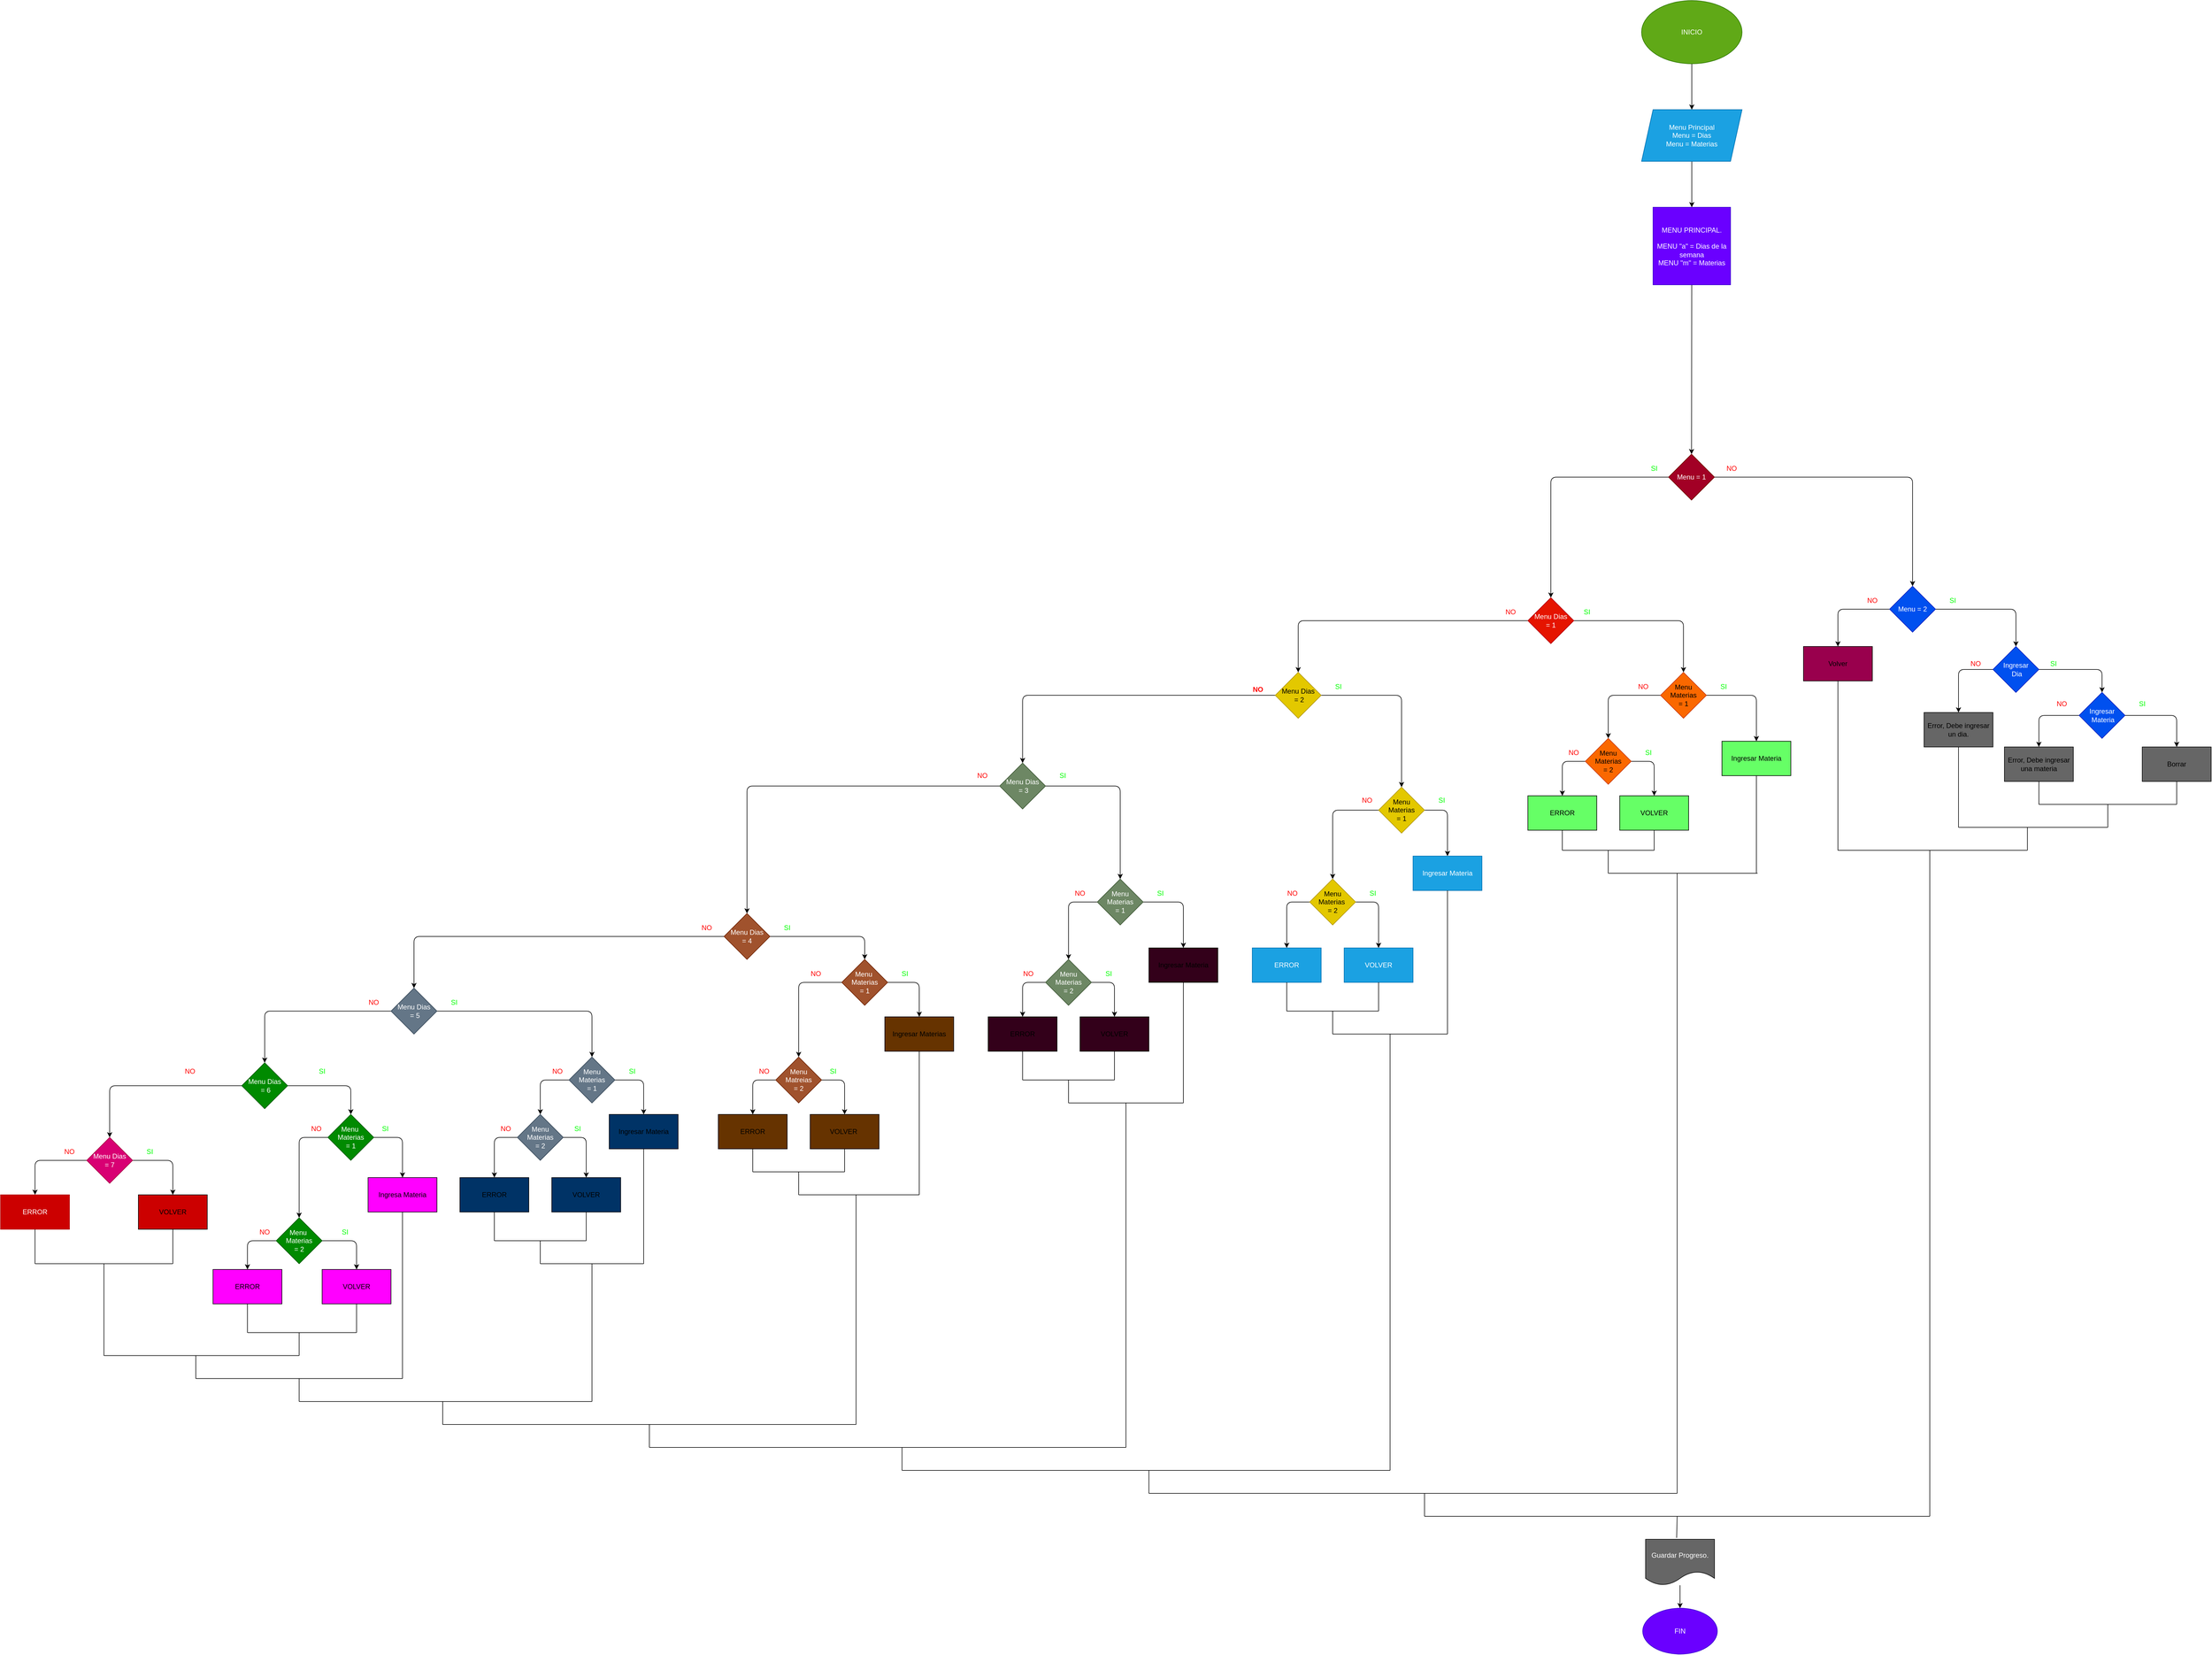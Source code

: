 <mxfile>
    <diagram id="FON95eWTpFxyY4DjwPbL" name="Page-1">
        <mxGraphModel dx="3533" dy="1789" grid="1" gridSize="10" guides="1" tooltips="1" connect="1" arrows="1" fold="1" page="1" pageScale="1" pageWidth="850" pageHeight="1100" math="0" shadow="0">
            <root>
                <mxCell id="0"/>
                <mxCell id="1" parent="0"/>
                <mxCell id="4" value="" style="edgeStyle=none;html=1;" parent="1" source="2" target="3" edge="1">
                    <mxGeometry relative="1" as="geometry"/>
                </mxCell>
                <mxCell id="2" value="INICIO" style="ellipse;whiteSpace=wrap;html=1;fillColor=#60a917;fontColor=#ffffff;strokeColor=#2D7600;" parent="1" vertex="1">
                    <mxGeometry x="338" y="-720" width="175" height="110" as="geometry"/>
                </mxCell>
                <mxCell id="7" style="edgeStyle=none;html=1;entryX=0.5;entryY=0;entryDx=0;entryDy=0;" parent="1" source="3" target="5" edge="1">
                    <mxGeometry relative="1" as="geometry"/>
                </mxCell>
                <mxCell id="3" value="Menu Principal&lt;br&gt;Menu = Dias&lt;br&gt;Menu = Materias" style="shape=parallelogram;perimeter=parallelogramPerimeter;whiteSpace=wrap;html=1;fixedSize=1;fillColor=#1ba1e2;fontColor=#ffffff;strokeColor=#006EAF;" parent="1" vertex="1">
                    <mxGeometry x="338" y="-530" width="175" height="90" as="geometry"/>
                </mxCell>
                <mxCell id="9" value="" style="edgeStyle=none;html=1;" parent="1" source="5" target="8" edge="1">
                    <mxGeometry relative="1" as="geometry">
                        <Array as="points"/>
                    </mxGeometry>
                </mxCell>
                <mxCell id="5" value="MENU PRINCIPAL.&lt;br&gt;&lt;br&gt;MENU &quot;a&quot; = Dias de la semana&lt;br&gt;MENU &quot;m&quot; = Materias" style="whiteSpace=wrap;html=1;aspect=fixed;fillColor=#6a00ff;fontColor=#ffffff;strokeColor=#3700CC;" parent="1" vertex="1">
                    <mxGeometry x="358" y="-360" width="135" height="135" as="geometry"/>
                </mxCell>
                <mxCell id="11" value="" style="edgeStyle=none;html=1;" parent="1" source="8" target="10" edge="1">
                    <mxGeometry relative="1" as="geometry">
                        <Array as="points">
                            <mxPoint x="810" y="110"/>
                        </Array>
                    </mxGeometry>
                </mxCell>
                <mxCell id="47" value="" style="edgeStyle=none;html=1;" parent="1" source="8" target="46" edge="1">
                    <mxGeometry relative="1" as="geometry">
                        <Array as="points">
                            <mxPoint x="180" y="110"/>
                        </Array>
                    </mxGeometry>
                </mxCell>
                <mxCell id="8" value="Menu = 1" style="rhombus;whiteSpace=wrap;html=1;fillColor=#a20025;fontColor=#ffffff;strokeColor=#6F0000;" parent="1" vertex="1">
                    <mxGeometry x="385" y="70" width="80" height="80" as="geometry"/>
                </mxCell>
                <mxCell id="15" value="" style="edgeStyle=none;html=1;" parent="1" source="10" target="DzszXnj8bHG3KmyDY9c7-188" edge="1">
                    <mxGeometry relative="1" as="geometry">
                        <Array as="points">
                            <mxPoint x="990" y="340"/>
                        </Array>
                        <mxPoint x="990" y="430" as="targetPoint"/>
                    </mxGeometry>
                </mxCell>
                <mxCell id="DzszXnj8bHG3KmyDY9c7-204" value="" style="edgeStyle=none;html=1;" edge="1" parent="1" source="10" target="DzszXnj8bHG3KmyDY9c7-203">
                    <mxGeometry relative="1" as="geometry">
                        <Array as="points">
                            <mxPoint x="680" y="340"/>
                        </Array>
                    </mxGeometry>
                </mxCell>
                <mxCell id="10" value="Menu = 2" style="rhombus;whiteSpace=wrap;html=1;fillColor=#0050ef;fontColor=#ffffff;strokeColor=#001DBC;" parent="1" vertex="1">
                    <mxGeometry x="770" y="300" width="80" height="80" as="geometry"/>
                </mxCell>
                <mxCell id="24" value="&lt;font color=&quot;#ff0000&quot;&gt;NO&lt;/font&gt;" style="text;html=1;strokeColor=none;fillColor=none;align=center;verticalAlign=middle;whiteSpace=wrap;rounded=0;" parent="1" vertex="1">
                    <mxGeometry x="465" y="80" width="60" height="30" as="geometry"/>
                </mxCell>
                <mxCell id="25" value="&lt;font color=&quot;#00ff00&quot;&gt;SI&lt;/font&gt;" style="text;html=1;strokeColor=none;fillColor=none;align=center;verticalAlign=middle;whiteSpace=wrap;rounded=0;" parent="1" vertex="1">
                    <mxGeometry x="330" y="80" width="60" height="30" as="geometry"/>
                </mxCell>
                <mxCell id="51" value="" style="edgeStyle=none;html=1;" parent="1" source="46" target="50" edge="1">
                    <mxGeometry relative="1" as="geometry">
                        <Array as="points">
                            <mxPoint x="-260" y="360"/>
                        </Array>
                    </mxGeometry>
                </mxCell>
                <mxCell id="63" value="" style="edgeStyle=none;html=1;" parent="1" source="46" target="62" edge="1">
                    <mxGeometry relative="1" as="geometry">
                        <Array as="points">
                            <mxPoint x="411" y="360"/>
                        </Array>
                    </mxGeometry>
                </mxCell>
                <mxCell id="46" value="Menu Dias &lt;br&gt;= 1" style="rhombus;whiteSpace=wrap;html=1;fillColor=#e51400;fontColor=#ffffff;strokeColor=#B20000;" parent="1" vertex="1">
                    <mxGeometry x="140" y="320" width="80" height="80" as="geometry"/>
                </mxCell>
                <mxCell id="53" value="" style="edgeStyle=none;html=1;" parent="1" source="50" target="52" edge="1">
                    <mxGeometry relative="1" as="geometry">
                        <Array as="points">
                            <mxPoint x="-740" y="490"/>
                        </Array>
                    </mxGeometry>
                </mxCell>
                <mxCell id="70" style="edgeStyle=none;html=1;entryX=0.5;entryY=0;entryDx=0;entryDy=0;" parent="1" source="50" target="64" edge="1">
                    <mxGeometry relative="1" as="geometry">
                        <Array as="points">
                            <mxPoint x="-80" y="490"/>
                        </Array>
                    </mxGeometry>
                </mxCell>
                <mxCell id="50" value="Menu Dias&lt;br&gt;&amp;nbsp;= 2" style="rhombus;whiteSpace=wrap;html=1;fillColor=#e3c800;fontColor=#000000;strokeColor=#B09500;" parent="1" vertex="1">
                    <mxGeometry x="-300" y="450" width="80" height="80" as="geometry"/>
                </mxCell>
                <mxCell id="55" value="" style="edgeStyle=none;html=1;" parent="1" source="52" target="54" edge="1">
                    <mxGeometry relative="1" as="geometry">
                        <Array as="points">
                            <mxPoint x="-1220" y="648"/>
                        </Array>
                    </mxGeometry>
                </mxCell>
                <mxCell id="71" style="edgeStyle=none;html=1;entryX=0.5;entryY=0;entryDx=0;entryDy=0;" parent="1" source="52" target="66" edge="1">
                    <mxGeometry relative="1" as="geometry">
                        <Array as="points">
                            <mxPoint x="-570" y="648"/>
                        </Array>
                    </mxGeometry>
                </mxCell>
                <mxCell id="52" value="Menu Dias&lt;br&gt;&amp;nbsp;= 3" style="rhombus;whiteSpace=wrap;html=1;fillColor=#6d8764;fontColor=#ffffff;strokeColor=#3A5431;" parent="1" vertex="1">
                    <mxGeometry x="-780" y="608" width="80" height="80" as="geometry"/>
                </mxCell>
                <mxCell id="57" value="" style="edgeStyle=none;html=1;" parent="1" source="54" target="56" edge="1">
                    <mxGeometry relative="1" as="geometry">
                        <Array as="points">
                            <mxPoint x="-1800" y="910"/>
                        </Array>
                    </mxGeometry>
                </mxCell>
                <mxCell id="74" value="" style="edgeStyle=none;html=1;" parent="1" source="54" target="73" edge="1">
                    <mxGeometry relative="1" as="geometry">
                        <Array as="points">
                            <mxPoint x="-1015" y="910"/>
                        </Array>
                    </mxGeometry>
                </mxCell>
                <mxCell id="54" value="Menu Dias&lt;br&gt;= 4" style="rhombus;whiteSpace=wrap;html=1;fillColor=#a0522d;fontColor=#ffffff;strokeColor=#6D1F00;" parent="1" vertex="1">
                    <mxGeometry x="-1260" y="870" width="80" height="80" as="geometry"/>
                </mxCell>
                <mxCell id="59" value="" style="edgeStyle=none;html=1;" parent="1" source="56" target="58" edge="1">
                    <mxGeometry relative="1" as="geometry">
                        <Array as="points">
                            <mxPoint x="-2060" y="1040"/>
                        </Array>
                    </mxGeometry>
                </mxCell>
                <mxCell id="72" style="edgeStyle=none;html=1;entryX=0.5;entryY=0;entryDx=0;entryDy=0;exitX=1;exitY=0.5;exitDx=0;exitDy=0;" parent="1" source="56" target="68" edge="1">
                    <mxGeometry relative="1" as="geometry">
                        <Array as="points">
                            <mxPoint x="-1490" y="1040"/>
                        </Array>
                        <mxPoint x="-1730" y="970" as="sourcePoint"/>
                    </mxGeometry>
                </mxCell>
                <mxCell id="56" value="Menu Dias&lt;br&gt;&amp;nbsp;= 5" style="rhombus;whiteSpace=wrap;html=1;fillColor=#647687;fontColor=#ffffff;strokeColor=#314354;" parent="1" vertex="1">
                    <mxGeometry x="-1840" y="1000" width="80" height="80" as="geometry"/>
                </mxCell>
                <mxCell id="61" value="" style="edgeStyle=none;html=1;" parent="1" source="58" target="60" edge="1">
                    <mxGeometry relative="1" as="geometry">
                        <Array as="points">
                            <mxPoint x="-2330" y="1170"/>
                        </Array>
                    </mxGeometry>
                </mxCell>
                <mxCell id="76" value="" style="edgeStyle=none;html=1;" parent="1" source="58" target="75" edge="1">
                    <mxGeometry relative="1" as="geometry">
                        <Array as="points">
                            <mxPoint x="-1910" y="1170"/>
                        </Array>
                    </mxGeometry>
                </mxCell>
                <mxCell id="58" value="Menu Dias&lt;br&gt;&amp;nbsp;= 6" style="rhombus;whiteSpace=wrap;html=1;fillColor=#008a00;fontColor=#ffffff;strokeColor=#005700;" parent="1" vertex="1">
                    <mxGeometry x="-2100" y="1130" width="80" height="80" as="geometry"/>
                </mxCell>
                <mxCell id="78" value="" style="edgeStyle=none;html=1;entryX=0.5;entryY=0;entryDx=0;entryDy=0;" parent="1" source="60" target="79" edge="1">
                    <mxGeometry relative="1" as="geometry">
                        <mxPoint x="-1610" y="1610" as="targetPoint"/>
                        <Array as="points">
                            <mxPoint x="-2220" y="1300"/>
                        </Array>
                    </mxGeometry>
                </mxCell>
                <mxCell id="81" value="" style="edgeStyle=none;html=1;" parent="1" source="60" target="80" edge="1">
                    <mxGeometry relative="1" as="geometry">
                        <Array as="points">
                            <mxPoint x="-2460" y="1300"/>
                        </Array>
                    </mxGeometry>
                </mxCell>
                <mxCell id="60" value="Menu Dias&lt;br&gt;= 7" style="rhombus;whiteSpace=wrap;html=1;fillColor=#d80073;fontColor=#ffffff;strokeColor=#A50040;" parent="1" vertex="1">
                    <mxGeometry x="-2370" y="1260" width="80" height="80" as="geometry"/>
                </mxCell>
                <mxCell id="123" value="" style="edgeStyle=none;html=1;entryX=0.5;entryY=0;entryDx=0;entryDy=0;" parent="1" source="62" target="128" edge="1">
                    <mxGeometry relative="1" as="geometry">
                        <mxPoint x="323" y="570" as="targetPoint"/>
                        <Array as="points">
                            <mxPoint x="280" y="490"/>
                        </Array>
                    </mxGeometry>
                </mxCell>
                <mxCell id="134" style="edgeStyle=none;html=1;" parent="1" source="62" target="135" edge="1">
                    <mxGeometry relative="1" as="geometry">
                        <mxPoint x="523" y="560" as="targetPoint"/>
                        <Array as="points">
                            <mxPoint x="538" y="490"/>
                        </Array>
                    </mxGeometry>
                </mxCell>
                <mxCell id="62" value="Menu Materias&lt;br&gt;= 1" style="rhombus;whiteSpace=wrap;html=1;fillColor=#fa6800;fontColor=#000000;strokeColor=#C73500;" parent="1" vertex="1">
                    <mxGeometry x="371" y="450" width="80" height="80" as="geometry"/>
                </mxCell>
                <mxCell id="104" style="edgeStyle=none;html=1;" parent="1" source="64" target="105" edge="1">
                    <mxGeometry relative="1" as="geometry">
                        <mxPoint x="20" y="775" as="targetPoint"/>
                        <Array as="points">
                            <mxPoint y="690"/>
                        </Array>
                    </mxGeometry>
                </mxCell>
                <mxCell id="106" style="edgeStyle=none;html=1;entryX=0.5;entryY=0;entryDx=0;entryDy=0;" parent="1" source="64" target="108" edge="1">
                    <mxGeometry relative="1" as="geometry">
                        <mxPoint x="-160" y="760" as="targetPoint"/>
                        <Array as="points">
                            <mxPoint x="-200" y="690"/>
                        </Array>
                    </mxGeometry>
                </mxCell>
                <mxCell id="64" value="Menu Materias&lt;br&gt;= 1" style="rhombus;whiteSpace=wrap;html=1;fillColor=#e3c800;fontColor=#000000;strokeColor=#B09500;" parent="1" vertex="1">
                    <mxGeometry x="-120" y="650" width="80" height="80" as="geometry"/>
                </mxCell>
                <mxCell id="140" value="" style="edgeStyle=none;html=1;entryX=0.5;entryY=0;entryDx=0;entryDy=0;" parent="1" source="66" target="139" edge="1">
                    <mxGeometry relative="1" as="geometry">
                        <mxPoint x="-480" y="930" as="targetPoint"/>
                        <Array as="points">
                            <mxPoint x="-460" y="850"/>
                        </Array>
                    </mxGeometry>
                </mxCell>
                <mxCell id="142" value="" style="edgeStyle=none;html=1;" parent="1" source="66" target="141" edge="1">
                    <mxGeometry relative="1" as="geometry">
                        <Array as="points">
                            <mxPoint x="-660" y="850"/>
                        </Array>
                    </mxGeometry>
                </mxCell>
                <mxCell id="66" value="Menu Materias&lt;br&gt;= 1" style="rhombus;whiteSpace=wrap;html=1;fillColor=#6d8764;fontColor=#ffffff;strokeColor=#3A5431;" parent="1" vertex="1">
                    <mxGeometry x="-610" y="810" width="80" height="80" as="geometry"/>
                </mxCell>
                <mxCell id="160" value="" style="edgeStyle=none;html=1;" parent="1" source="68" target="159" edge="1">
                    <mxGeometry relative="1" as="geometry">
                        <Array as="points">
                            <mxPoint x="-1400" y="1160"/>
                        </Array>
                    </mxGeometry>
                </mxCell>
                <mxCell id="162" value="" style="edgeStyle=none;html=1;" parent="1" source="68" target="161" edge="1">
                    <mxGeometry relative="1" as="geometry">
                        <Array as="points">
                            <mxPoint x="-1580" y="1160"/>
                        </Array>
                    </mxGeometry>
                </mxCell>
                <mxCell id="68" value="Menu Materias&lt;br&gt;= 1" style="rhombus;whiteSpace=wrap;html=1;fillColor=#647687;fontColor=#ffffff;strokeColor=#314354;" parent="1" vertex="1">
                    <mxGeometry x="-1530" y="1120" width="80" height="80" as="geometry"/>
                </mxCell>
                <mxCell id="115" style="edgeStyle=none;html=1;" parent="1" source="73" target="116" edge="1">
                    <mxGeometry relative="1" as="geometry">
                        <mxPoint x="-935" y="1010" as="targetPoint"/>
                        <Array as="points">
                            <mxPoint x="-920" y="990"/>
                        </Array>
                    </mxGeometry>
                </mxCell>
                <mxCell id="118" value="" style="edgeStyle=none;html=1;" parent="1" source="73" target="152" edge="1">
                    <mxGeometry relative="1" as="geometry">
                        <mxPoint x="-1128.75" y="1080" as="targetPoint"/>
                        <Array as="points">
                            <mxPoint x="-1130" y="990"/>
                        </Array>
                    </mxGeometry>
                </mxCell>
                <mxCell id="73" value="Menu&amp;nbsp; Materias&lt;br&gt;= 1" style="rhombus;whiteSpace=wrap;html=1;fillColor=#a0522d;fontColor=#ffffff;strokeColor=#6D1F00;" parent="1" vertex="1">
                    <mxGeometry x="-1055" y="950" width="80" height="80" as="geometry"/>
                </mxCell>
                <mxCell id="172" style="edgeStyle=none;html=1;" parent="1" source="75" target="173" edge="1">
                    <mxGeometry relative="1" as="geometry">
                        <mxPoint x="-1830" y="1400" as="targetPoint"/>
                        <Array as="points">
                            <mxPoint x="-1820" y="1260"/>
                        </Array>
                    </mxGeometry>
                </mxCell>
                <mxCell id="175" value="" style="edgeStyle=none;html=1;" parent="1" source="75" target="174" edge="1">
                    <mxGeometry relative="1" as="geometry">
                        <Array as="points">
                            <mxPoint x="-2000" y="1260"/>
                        </Array>
                    </mxGeometry>
                </mxCell>
                <mxCell id="75" value="Menu&amp;nbsp; Materias&lt;br&gt;= 1" style="rhombus;whiteSpace=wrap;html=1;fillColor=#008a00;fontColor=#ffffff;strokeColor=#005700;" parent="1" vertex="1">
                    <mxGeometry x="-1950" y="1220" width="80" height="80" as="geometry"/>
                </mxCell>
                <mxCell id="79" value="VOLVER" style="rounded=0;whiteSpace=wrap;html=1;fillColor=#CC0000;" parent="1" vertex="1">
                    <mxGeometry x="-2280" y="1360" width="120" height="60" as="geometry"/>
                </mxCell>
                <mxCell id="80" value="ERROR" style="whiteSpace=wrap;html=1;fillColor=#CC0000;fontColor=#ffffff;strokeColor=#B20000;" parent="1" vertex="1">
                    <mxGeometry x="-2520" y="1360" width="120" height="60" as="geometry"/>
                </mxCell>
                <mxCell id="82" value="&lt;font color=&quot;#ff0000&quot;&gt;NO&lt;/font&gt;" style="text;html=1;strokeColor=none;fillColor=none;align=center;verticalAlign=middle;whiteSpace=wrap;rounded=0;" parent="1" vertex="1">
                    <mxGeometry x="-2220" y="1130" width="60" height="30" as="geometry"/>
                </mxCell>
                <mxCell id="83" value="&lt;font color=&quot;#ff0000&quot;&gt;NO&lt;/font&gt;" style="text;html=1;strokeColor=none;fillColor=none;align=center;verticalAlign=middle;whiteSpace=wrap;rounded=0;" parent="1" vertex="1">
                    <mxGeometry x="-2430" y="1270" width="60" height="30" as="geometry"/>
                </mxCell>
                <mxCell id="84" value="&lt;font color=&quot;#00ff00&quot;&gt;SI&lt;/font&gt;" style="text;html=1;strokeColor=none;fillColor=none;align=center;verticalAlign=middle;whiteSpace=wrap;rounded=0;" parent="1" vertex="1">
                    <mxGeometry x="-1760" y="1010" width="60" height="30" as="geometry"/>
                </mxCell>
                <mxCell id="85" value="&lt;font color=&quot;#00ff00&quot;&gt;SI&lt;/font&gt;" style="text;html=1;strokeColor=none;fillColor=none;align=center;verticalAlign=middle;whiteSpace=wrap;rounded=0;" parent="1" vertex="1">
                    <mxGeometry x="-1990" y="1130" width="60" height="30" as="geometry"/>
                </mxCell>
                <mxCell id="86" value="&lt;font color=&quot;#00ff00&quot;&gt;SI&lt;/font&gt;" style="text;html=1;strokeColor=none;fillColor=none;align=center;verticalAlign=middle;whiteSpace=wrap;rounded=0;" parent="1" vertex="1">
                    <mxGeometry x="-2290" y="1270" width="60" height="30" as="geometry"/>
                </mxCell>
                <mxCell id="87" value="&lt;font color=&quot;#ff0000&quot;&gt;NO&lt;/font&gt;" style="text;html=1;strokeColor=none;fillColor=none;align=center;verticalAlign=middle;whiteSpace=wrap;rounded=0;" parent="1" vertex="1">
                    <mxGeometry x="-1900" y="1010" width="60" height="30" as="geometry"/>
                </mxCell>
                <mxCell id="89" value="&lt;font color=&quot;#ff0000&quot;&gt;NO&lt;/font&gt;" style="text;html=1;strokeColor=none;fillColor=none;align=center;verticalAlign=middle;whiteSpace=wrap;rounded=0;fontStyle=1" parent="1" vertex="1">
                    <mxGeometry x="-360" y="465" width="60" height="30" as="geometry"/>
                </mxCell>
                <mxCell id="90" value="&lt;font color=&quot;#ff0000&quot;&gt;NO&lt;/font&gt;" style="text;html=1;strokeColor=none;fillColor=none;align=center;verticalAlign=middle;whiteSpace=wrap;rounded=0;" parent="1" vertex="1">
                    <mxGeometry x="-1320" y="880" width="60" height="30" as="geometry"/>
                </mxCell>
                <mxCell id="91" value="&lt;font color=&quot;#ff0000&quot;&gt;NO&lt;/font&gt;" style="text;html=1;strokeColor=none;fillColor=none;align=center;verticalAlign=middle;whiteSpace=wrap;rounded=0;" parent="1" vertex="1">
                    <mxGeometry x="-840" y="615" width="60" height="30" as="geometry"/>
                </mxCell>
                <mxCell id="92" value="&lt;font color=&quot;#ff0000&quot;&gt;NO&lt;/font&gt;" style="text;html=1;strokeColor=none;fillColor=none;align=center;verticalAlign=middle;whiteSpace=wrap;rounded=0;" parent="1" vertex="1">
                    <mxGeometry x="80" y="330" width="60" height="30" as="geometry"/>
                </mxCell>
                <mxCell id="93" value="&lt;font color=&quot;#00ff00&quot;&gt;SI&lt;/font&gt;" style="text;html=1;strokeColor=none;fillColor=none;align=center;verticalAlign=middle;whiteSpace=wrap;rounded=0;" parent="1" vertex="1">
                    <mxGeometry x="213" y="330" width="60" height="30" as="geometry"/>
                </mxCell>
                <mxCell id="94" value="&lt;font color=&quot;#00ff00&quot;&gt;SI&lt;/font&gt;" style="text;html=1;strokeColor=none;fillColor=none;align=center;verticalAlign=middle;whiteSpace=wrap;rounded=0;" parent="1" vertex="1">
                    <mxGeometry x="-220" y="460" width="60" height="30" as="geometry"/>
                </mxCell>
                <mxCell id="95" value="&lt;font color=&quot;#00ff00&quot;&gt;SI&lt;/font&gt;" style="text;html=1;strokeColor=none;fillColor=none;align=center;verticalAlign=middle;whiteSpace=wrap;rounded=0;" parent="1" vertex="1">
                    <mxGeometry x="451" y="460" width="60" height="30" as="geometry"/>
                </mxCell>
                <mxCell id="96" value="&lt;font color=&quot;#00ff00&quot;&gt;SI&lt;/font&gt;" style="text;html=1;strokeColor=none;fillColor=none;align=center;verticalAlign=middle;whiteSpace=wrap;rounded=0;" parent="1" vertex="1">
                    <mxGeometry x="-40" y="658" width="60" height="30" as="geometry"/>
                </mxCell>
                <mxCell id="97" value="&lt;font color=&quot;#00ff00&quot;&gt;SI&lt;/font&gt;" style="text;html=1;strokeColor=none;fillColor=none;align=center;verticalAlign=middle;whiteSpace=wrap;rounded=0;" parent="1" vertex="1">
                    <mxGeometry x="-700" y="615" width="60" height="30" as="geometry"/>
                </mxCell>
                <mxCell id="98" value="&lt;font color=&quot;#00ff00&quot;&gt;SI&lt;/font&gt;" style="text;html=1;strokeColor=none;fillColor=none;align=center;verticalAlign=middle;whiteSpace=wrap;rounded=0;" parent="1" vertex="1">
                    <mxGeometry x="-530" y="820" width="60" height="30" as="geometry"/>
                </mxCell>
                <mxCell id="99" value="&lt;font color=&quot;#00ff00&quot;&gt;SI&lt;/font&gt;" style="text;html=1;strokeColor=none;fillColor=none;align=center;verticalAlign=middle;whiteSpace=wrap;rounded=0;" parent="1" vertex="1">
                    <mxGeometry x="-975" y="960" width="60" height="30" as="geometry"/>
                </mxCell>
                <mxCell id="100" value="&lt;font color=&quot;#00ff00&quot;&gt;SI&lt;/font&gt;" style="text;html=1;strokeColor=none;fillColor=none;align=center;verticalAlign=middle;whiteSpace=wrap;rounded=0;" parent="1" vertex="1">
                    <mxGeometry x="-1180" y="880" width="60" height="30" as="geometry"/>
                </mxCell>
                <mxCell id="102" value="&lt;font color=&quot;#00ff00&quot;&gt;SI&lt;/font&gt;" style="text;html=1;strokeColor=none;fillColor=none;align=center;verticalAlign=middle;whiteSpace=wrap;rounded=0;" parent="1" vertex="1">
                    <mxGeometry x="-1880" y="1230" width="60" height="30" as="geometry"/>
                </mxCell>
                <mxCell id="103" value="&lt;font color=&quot;#ff0000&quot;&gt;NO&lt;/font&gt;" style="text;html=1;strokeColor=none;fillColor=none;align=center;verticalAlign=middle;whiteSpace=wrap;rounded=0;" parent="1" vertex="1">
                    <mxGeometry x="-170" y="658" width="60" height="30" as="geometry"/>
                </mxCell>
                <mxCell id="105" value="Ingresar Materia" style="rounded=0;whiteSpace=wrap;html=1;fillColor=#1ba1e2;fontColor=#ffffff;strokeColor=#006EAF;" parent="1" vertex="1">
                    <mxGeometry x="-60" y="770" width="120" height="60" as="geometry"/>
                </mxCell>
                <mxCell id="110" style="edgeStyle=none;html=1;" parent="1" source="108" target="111" edge="1">
                    <mxGeometry relative="1" as="geometry">
                        <mxPoint x="-110" y="920" as="targetPoint"/>
                        <Array as="points">
                            <mxPoint x="-120" y="850"/>
                        </Array>
                    </mxGeometry>
                </mxCell>
                <mxCell id="113" value="" style="edgeStyle=none;html=1;" parent="1" source="108" target="112" edge="1">
                    <mxGeometry relative="1" as="geometry">
                        <Array as="points">
                            <mxPoint x="-280" y="850"/>
                        </Array>
                    </mxGeometry>
                </mxCell>
                <mxCell id="108" value="Menu Materias&amp;nbsp;&lt;br&gt;= 2" style="rhombus;whiteSpace=wrap;html=1;fillColor=#e3c800;fontColor=#000000;strokeColor=#B09500;" parent="1" vertex="1">
                    <mxGeometry x="-240" y="810" width="80" height="80" as="geometry"/>
                </mxCell>
                <mxCell id="111" value="VOLVER" style="rounded=0;whiteSpace=wrap;html=1;fillColor=#1ba1e2;fontColor=#ffffff;strokeColor=#006EAF;" parent="1" vertex="1">
                    <mxGeometry x="-180" y="930" width="120" height="60" as="geometry"/>
                </mxCell>
                <mxCell id="112" value="ERROR" style="whiteSpace=wrap;html=1;fillColor=#1ba1e2;fontColor=#ffffff;strokeColor=#006EAF;" parent="1" vertex="1">
                    <mxGeometry x="-340" y="930" width="120" height="60" as="geometry"/>
                </mxCell>
                <mxCell id="116" value="Ingresar Materias" style="rounded=0;whiteSpace=wrap;html=1;gradientColor=none;fillColor=#663300;" parent="1" vertex="1">
                    <mxGeometry x="-980" y="1050" width="120" height="60" as="geometry"/>
                </mxCell>
                <mxCell id="119" value="&lt;font color=&quot;#ff0000&quot;&gt;NO&lt;/font&gt;" style="text;html=1;strokeColor=none;fillColor=none;align=center;verticalAlign=middle;whiteSpace=wrap;rounded=0;" parent="1" vertex="1">
                    <mxGeometry x="-1130" y="960" width="60" height="30" as="geometry"/>
                </mxCell>
                <mxCell id="120" value="&lt;font color=&quot;#00ff00&quot;&gt;SI&lt;/font&gt;" style="text;html=1;strokeColor=none;fillColor=none;align=center;verticalAlign=middle;whiteSpace=wrap;rounded=0;" parent="1" vertex="1">
                    <mxGeometry x="-160" y="820" width="60" height="30" as="geometry"/>
                </mxCell>
                <mxCell id="121" value="&lt;font color=&quot;#ff0000&quot;&gt;NO&lt;/font&gt;" style="text;html=1;strokeColor=none;fillColor=none;align=center;verticalAlign=middle;whiteSpace=wrap;rounded=0;" parent="1" vertex="1">
                    <mxGeometry x="-300" y="820" width="60" height="30" as="geometry"/>
                </mxCell>
                <mxCell id="130" value="" style="edgeStyle=none;html=1;" parent="1" source="128" target="129" edge="1">
                    <mxGeometry relative="1" as="geometry">
                        <Array as="points">
                            <mxPoint x="360" y="605"/>
                        </Array>
                    </mxGeometry>
                </mxCell>
                <mxCell id="132" style="edgeStyle=none;html=1;" parent="1" source="128" target="133" edge="1">
                    <mxGeometry relative="1" as="geometry">
                        <mxPoint x="160" y="935" as="targetPoint"/>
                        <Array as="points">
                            <mxPoint x="200" y="605"/>
                        </Array>
                    </mxGeometry>
                </mxCell>
                <mxCell id="128" value="Menu Materias &lt;br&gt;= 2" style="rhombus;whiteSpace=wrap;html=1;fillColor=#fa6800;fontColor=#000000;strokeColor=#C73500;" parent="1" vertex="1">
                    <mxGeometry x="240" y="565" width="80" height="80" as="geometry"/>
                </mxCell>
                <mxCell id="129" value="VOLVER" style="whiteSpace=wrap;html=1;fillColor=#66FF66;" parent="1" vertex="1">
                    <mxGeometry x="300" y="665" width="120" height="60" as="geometry"/>
                </mxCell>
                <mxCell id="133" value="ERROR" style="rounded=0;whiteSpace=wrap;html=1;fillColor=#66FF66;" parent="1" vertex="1">
                    <mxGeometry x="140" y="665" width="120" height="60" as="geometry"/>
                </mxCell>
                <mxCell id="135" value="Ingresar Materia" style="rounded=0;whiteSpace=wrap;html=1;fillColor=#66FF66;" parent="1" vertex="1">
                    <mxGeometry x="478" y="570" width="120" height="60" as="geometry"/>
                </mxCell>
                <mxCell id="136" value="&lt;font color=&quot;#ff0000&quot;&gt;NO&lt;/font&gt;" style="text;html=1;strokeColor=none;fillColor=none;align=center;verticalAlign=middle;whiteSpace=wrap;rounded=0;" parent="1" vertex="1">
                    <mxGeometry x="311" y="460" width="60" height="30" as="geometry"/>
                </mxCell>
                <mxCell id="137" value="&lt;font color=&quot;#ff0000&quot;&gt;NO&lt;/font&gt;" style="text;html=1;strokeColor=none;fillColor=none;align=center;verticalAlign=middle;whiteSpace=wrap;rounded=0;" parent="1" vertex="1">
                    <mxGeometry x="190" y="575" width="60" height="30" as="geometry"/>
                </mxCell>
                <mxCell id="138" value="&lt;font color=&quot;#00ff00&quot;&gt;SI&lt;/font&gt;" style="text;html=1;strokeColor=none;fillColor=none;align=center;verticalAlign=middle;whiteSpace=wrap;rounded=0;" parent="1" vertex="1">
                    <mxGeometry x="320" y="575" width="60" height="30" as="geometry"/>
                </mxCell>
                <mxCell id="139" value="Ingresar Materia" style="whiteSpace=wrap;html=1;fillColor=#33001A;" parent="1" vertex="1">
                    <mxGeometry x="-520" y="930" width="120" height="60" as="geometry"/>
                </mxCell>
                <mxCell id="145" style="edgeStyle=none;html=1;entryX=0.5;entryY=0;entryDx=0;entryDy=0;" parent="1" source="141" target="144" edge="1">
                    <mxGeometry relative="1" as="geometry">
                        <Array as="points">
                            <mxPoint x="-580" y="990"/>
                        </Array>
                    </mxGeometry>
                </mxCell>
                <mxCell id="147" value="" style="edgeStyle=none;html=1;" parent="1" source="141" target="146" edge="1">
                    <mxGeometry relative="1" as="geometry">
                        <Array as="points">
                            <mxPoint x="-740" y="990"/>
                        </Array>
                    </mxGeometry>
                </mxCell>
                <mxCell id="141" value="Menu Materias&lt;br&gt;= 2" style="rhombus;whiteSpace=wrap;html=1;fillColor=#6d8764;fontColor=#ffffff;strokeColor=#3A5431;" parent="1" vertex="1">
                    <mxGeometry x="-700" y="950" width="80" height="80" as="geometry"/>
                </mxCell>
                <mxCell id="144" value="VOLVER" style="whiteSpace=wrap;html=1;fillColor=#33001A;" parent="1" vertex="1">
                    <mxGeometry x="-640" y="1050" width="120" height="60" as="geometry"/>
                </mxCell>
                <mxCell id="146" value="ERROR" style="whiteSpace=wrap;html=1;fillColor=#33001A;" parent="1" vertex="1">
                    <mxGeometry x="-800" y="1050" width="120" height="60" as="geometry"/>
                </mxCell>
                <mxCell id="148" value="&lt;font color=&quot;#00ff00&quot;&gt;SI&lt;/font&gt;" style="text;html=1;strokeColor=none;fillColor=none;align=center;verticalAlign=middle;whiteSpace=wrap;rounded=0;" parent="1" vertex="1">
                    <mxGeometry x="-620" y="960" width="60" height="30" as="geometry"/>
                </mxCell>
                <mxCell id="149" value="&lt;font color=&quot;#ff0000&quot;&gt;NO&lt;/font&gt;" style="text;html=1;strokeColor=none;fillColor=none;align=center;verticalAlign=middle;whiteSpace=wrap;rounded=0;" parent="1" vertex="1">
                    <mxGeometry x="-670" y="820" width="60" height="30" as="geometry"/>
                </mxCell>
                <mxCell id="150" value="&lt;font color=&quot;#ff0000&quot;&gt;NO&lt;/font&gt;" style="text;html=1;strokeColor=none;fillColor=none;align=center;verticalAlign=middle;whiteSpace=wrap;rounded=0;" parent="1" vertex="1">
                    <mxGeometry x="-760" y="960" width="60" height="30" as="geometry"/>
                </mxCell>
                <mxCell id="154" value="" style="edgeStyle=none;html=1;" parent="1" source="152" target="153" edge="1">
                    <mxGeometry relative="1" as="geometry">
                        <Array as="points">
                            <mxPoint x="-1050" y="1160"/>
                        </Array>
                    </mxGeometry>
                </mxCell>
                <mxCell id="156" value="" style="edgeStyle=none;html=1;" parent="1" source="152" target="155" edge="1">
                    <mxGeometry relative="1" as="geometry">
                        <Array as="points">
                            <mxPoint x="-1210" y="1160"/>
                        </Array>
                    </mxGeometry>
                </mxCell>
                <mxCell id="152" value="Menu Matreias&lt;br&gt;= 2" style="rhombus;whiteSpace=wrap;html=1;fillColor=#a0522d;fontColor=#ffffff;strokeColor=#6D1F00;" parent="1" vertex="1">
                    <mxGeometry x="-1170" y="1120" width="80" height="80" as="geometry"/>
                </mxCell>
                <mxCell id="153" value="VOLVER&amp;nbsp;" style="whiteSpace=wrap;html=1;fillColor=#663300;" parent="1" vertex="1">
                    <mxGeometry x="-1110" y="1220" width="120" height="60" as="geometry"/>
                </mxCell>
                <mxCell id="155" value="ERROR" style="whiteSpace=wrap;html=1;fillColor=#663300;" parent="1" vertex="1">
                    <mxGeometry x="-1270" y="1220" width="120" height="60" as="geometry"/>
                </mxCell>
                <mxCell id="157" value="&lt;font color=&quot;#00ff00&quot;&gt;SI&lt;/font&gt;" style="text;html=1;strokeColor=none;fillColor=none;align=center;verticalAlign=middle;whiteSpace=wrap;rounded=0;" parent="1" vertex="1">
                    <mxGeometry x="-1100" y="1130" width="60" height="30" as="geometry"/>
                </mxCell>
                <mxCell id="158" value="&lt;font color=&quot;#ff0000&quot;&gt;NO&lt;/font&gt;" style="text;html=1;strokeColor=none;fillColor=none;align=center;verticalAlign=middle;whiteSpace=wrap;rounded=0;" parent="1" vertex="1">
                    <mxGeometry x="-1220" y="1130" width="60" height="30" as="geometry"/>
                </mxCell>
                <mxCell id="159" value="Ingresar Materia" style="whiteSpace=wrap;html=1;fillColor=#003366;" parent="1" vertex="1">
                    <mxGeometry x="-1460" y="1220" width="120" height="60" as="geometry"/>
                </mxCell>
                <mxCell id="164" style="edgeStyle=none;html=1;" parent="1" source="161" target="165" edge="1">
                    <mxGeometry relative="1" as="geometry">
                        <mxPoint x="-1510" y="1300" as="targetPoint"/>
                        <Array as="points">
                            <mxPoint x="-1500" y="1260"/>
                        </Array>
                    </mxGeometry>
                </mxCell>
                <mxCell id="167" value="" style="edgeStyle=none;html=1;" parent="1" source="161" target="166" edge="1">
                    <mxGeometry relative="1" as="geometry">
                        <Array as="points">
                            <mxPoint x="-1660" y="1260"/>
                        </Array>
                    </mxGeometry>
                </mxCell>
                <mxCell id="161" value="Menu Materias&lt;br&gt;= 2" style="rhombus;whiteSpace=wrap;html=1;fillColor=#647687;fontColor=#ffffff;strokeColor=#314354;" parent="1" vertex="1">
                    <mxGeometry x="-1620" y="1220" width="80" height="80" as="geometry"/>
                </mxCell>
                <mxCell id="165" value="VOLVER" style="rounded=0;whiteSpace=wrap;html=1;fillColor=#003366;" parent="1" vertex="1">
                    <mxGeometry x="-1560" y="1330" width="120" height="60" as="geometry"/>
                </mxCell>
                <mxCell id="166" value="ERROR" style="whiteSpace=wrap;html=1;fillColor=#003366;" parent="1" vertex="1">
                    <mxGeometry x="-1720" y="1330" width="120" height="60" as="geometry"/>
                </mxCell>
                <mxCell id="168" value="&lt;font color=&quot;#00ff00&quot;&gt;SI&lt;/font&gt;" style="text;html=1;strokeColor=none;fillColor=none;align=center;verticalAlign=middle;whiteSpace=wrap;rounded=0;" parent="1" vertex="1">
                    <mxGeometry x="-1450" y="1130" width="60" height="30" as="geometry"/>
                </mxCell>
                <mxCell id="169" value="&lt;font color=&quot;#00ff00&quot;&gt;SI&lt;/font&gt;" style="text;html=1;strokeColor=none;fillColor=none;align=center;verticalAlign=middle;whiteSpace=wrap;rounded=0;" parent="1" vertex="1">
                    <mxGeometry x="-1545" y="1230" width="60" height="30" as="geometry"/>
                </mxCell>
                <mxCell id="170" value="&lt;font color=&quot;#ff0000&quot;&gt;NO&lt;/font&gt;" style="text;html=1;strokeColor=none;fillColor=none;align=center;verticalAlign=middle;whiteSpace=wrap;rounded=0;" parent="1" vertex="1">
                    <mxGeometry x="-1580" y="1130" width="60" height="30" as="geometry"/>
                </mxCell>
                <mxCell id="171" value="&lt;font color=&quot;#ff0000&quot;&gt;NO&lt;/font&gt;" style="text;html=1;strokeColor=none;fillColor=none;align=center;verticalAlign=middle;whiteSpace=wrap;rounded=0;" parent="1" vertex="1">
                    <mxGeometry x="-1670" y="1230" width="60" height="30" as="geometry"/>
                </mxCell>
                <mxCell id="173" value="Ingresa Materia" style="rounded=0;whiteSpace=wrap;html=1;fillColor=#FF00FF;" parent="1" vertex="1">
                    <mxGeometry x="-1880" y="1330" width="120" height="60" as="geometry"/>
                </mxCell>
                <mxCell id="177" value="" style="edgeStyle=none;html=1;" parent="1" source="174" target="176" edge="1">
                    <mxGeometry relative="1" as="geometry">
                        <Array as="points">
                            <mxPoint x="-1900" y="1440"/>
                        </Array>
                    </mxGeometry>
                </mxCell>
                <mxCell id="179" value="" style="edgeStyle=none;html=1;" parent="1" source="174" target="178" edge="1">
                    <mxGeometry relative="1" as="geometry">
                        <Array as="points">
                            <mxPoint x="-2090" y="1440"/>
                        </Array>
                    </mxGeometry>
                </mxCell>
                <mxCell id="174" value="Menu&amp;nbsp; Materias&lt;br&gt;= 2" style="rhombus;whiteSpace=wrap;html=1;fillColor=#008a00;fontColor=#ffffff;strokeColor=#005700;" parent="1" vertex="1">
                    <mxGeometry x="-2040" y="1400" width="80" height="80" as="geometry"/>
                </mxCell>
                <mxCell id="176" value="VOLVER" style="whiteSpace=wrap;html=1;fillColor=#FF00FF;" parent="1" vertex="1">
                    <mxGeometry x="-1960" y="1490" width="120" height="60" as="geometry"/>
                </mxCell>
                <mxCell id="178" value="ERROR" style="whiteSpace=wrap;html=1;fillColor=#FF00FF;" parent="1" vertex="1">
                    <mxGeometry x="-2150" y="1490" width="120" height="60" as="geometry"/>
                </mxCell>
                <mxCell id="180" value="&lt;font color=&quot;#00ff00&quot;&gt;SI&lt;/font&gt;" style="text;html=1;strokeColor=none;fillColor=none;align=center;verticalAlign=middle;whiteSpace=wrap;rounded=0;" parent="1" vertex="1">
                    <mxGeometry x="-1950" y="1410" width="60" height="30" as="geometry"/>
                </mxCell>
                <mxCell id="181" value="&lt;font color=&quot;#ff0000&quot;&gt;NO&lt;/font&gt;" style="text;html=1;strokeColor=none;fillColor=none;align=center;verticalAlign=middle;whiteSpace=wrap;rounded=0;" parent="1" vertex="1">
                    <mxGeometry x="-2000" y="1230" width="60" height="30" as="geometry"/>
                </mxCell>
                <mxCell id="182" value="&lt;font color=&quot;#ff0000&quot;&gt;NO&lt;/font&gt;" style="text;html=1;strokeColor=none;fillColor=none;align=center;verticalAlign=middle;whiteSpace=wrap;rounded=0;" parent="1" vertex="1">
                    <mxGeometry x="-2090" y="1410" width="60" height="30" as="geometry"/>
                </mxCell>
                <mxCell id="DzszXnj8bHG3KmyDY9c7-191" value="" style="edgeStyle=none;html=1;" edge="1" parent="1" source="DzszXnj8bHG3KmyDY9c7-188" target="DzszXnj8bHG3KmyDY9c7-190">
                    <mxGeometry relative="1" as="geometry">
                        <Array as="points">
                            <mxPoint x="1140" y="445"/>
                        </Array>
                    </mxGeometry>
                </mxCell>
                <mxCell id="DzszXnj8bHG3KmyDY9c7-194" value="" style="edgeStyle=none;html=1;entryX=0.5;entryY=0;entryDx=0;entryDy=0;" edge="1" parent="1" source="DzszXnj8bHG3KmyDY9c7-188" target="DzszXnj8bHG3KmyDY9c7-195">
                    <mxGeometry relative="1" as="geometry">
                        <mxPoint x="892.857" y="517.857" as="targetPoint"/>
                        <Array as="points">
                            <mxPoint x="890" y="445"/>
                        </Array>
                    </mxGeometry>
                </mxCell>
                <mxCell id="DzszXnj8bHG3KmyDY9c7-188" value="Ingresar&lt;br&gt;&amp;nbsp;Dia" style="rhombus;whiteSpace=wrap;html=1;fillColor=#0050ef;fontColor=#ffffff;strokeColor=#001DBC;" vertex="1" parent="1">
                    <mxGeometry x="950" y="405" width="80" height="80" as="geometry"/>
                </mxCell>
                <mxCell id="DzszXnj8bHG3KmyDY9c7-189" value="&lt;font color=&quot;#00ff00&quot;&gt;SI&lt;/font&gt;" style="text;html=1;strokeColor=none;fillColor=none;align=center;verticalAlign=middle;whiteSpace=wrap;rounded=0;" vertex="1" parent="1">
                    <mxGeometry x="850" y="310" width="60" height="30" as="geometry"/>
                </mxCell>
                <mxCell id="DzszXnj8bHG3KmyDY9c7-198" value="" style="edgeStyle=none;html=1;" edge="1" parent="1" source="DzszXnj8bHG3KmyDY9c7-190" target="DzszXnj8bHG3KmyDY9c7-197">
                    <mxGeometry relative="1" as="geometry">
                        <Array as="points">
                            <mxPoint x="1270" y="525"/>
                        </Array>
                    </mxGeometry>
                </mxCell>
                <mxCell id="DzszXnj8bHG3KmyDY9c7-200" value="" style="edgeStyle=none;html=1;" edge="1" parent="1" source="DzszXnj8bHG3KmyDY9c7-190" target="DzszXnj8bHG3KmyDY9c7-199">
                    <mxGeometry relative="1" as="geometry">
                        <Array as="points">
                            <mxPoint x="1030" y="525"/>
                        </Array>
                    </mxGeometry>
                </mxCell>
                <mxCell id="DzszXnj8bHG3KmyDY9c7-190" value="Ingresar&lt;br&gt;&amp;nbsp;Materia" style="rhombus;whiteSpace=wrap;html=1;fillColor=#0050ef;fontColor=#ffffff;strokeColor=#001DBC;" vertex="1" parent="1">
                    <mxGeometry x="1100" y="485" width="80" height="80" as="geometry"/>
                </mxCell>
                <mxCell id="DzszXnj8bHG3KmyDY9c7-192" value="&lt;font color=&quot;#00ff00&quot;&gt;SI&lt;/font&gt;" style="text;html=1;align=center;verticalAlign=middle;resizable=0;points=[];autosize=1;strokeColor=none;fillColor=none;" vertex="1" parent="1">
                    <mxGeometry x="1040" y="420" width="30" height="30" as="geometry"/>
                </mxCell>
                <mxCell id="DzszXnj8bHG3KmyDY9c7-195" value="Error, Debe ingresar un dia." style="rounded=0;whiteSpace=wrap;html=1;fillColor=#666666;" vertex="1" parent="1">
                    <mxGeometry x="830" y="520" width="120" height="60" as="geometry"/>
                </mxCell>
                <mxCell id="DzszXnj8bHG3KmyDY9c7-196" value="&lt;font color=&quot;#ff0000&quot;&gt;NO&lt;/font&gt;" style="text;html=1;strokeColor=none;fillColor=none;align=center;verticalAlign=middle;whiteSpace=wrap;rounded=0;" vertex="1" parent="1">
                    <mxGeometry x="890" y="420" width="60" height="30" as="geometry"/>
                </mxCell>
                <mxCell id="DzszXnj8bHG3KmyDY9c7-197" value="Borrar" style="whiteSpace=wrap;html=1;fillColor=#666666;" vertex="1" parent="1">
                    <mxGeometry x="1210" y="580" width="120" height="60" as="geometry"/>
                </mxCell>
                <mxCell id="DzszXnj8bHG3KmyDY9c7-199" value="Error, Debe ingresar una materia" style="whiteSpace=wrap;html=1;fillColor=#666666;" vertex="1" parent="1">
                    <mxGeometry x="970" y="580" width="120" height="60" as="geometry"/>
                </mxCell>
                <mxCell id="DzszXnj8bHG3KmyDY9c7-201" value="&lt;font color=&quot;#ff0000&quot;&gt;NO&lt;/font&gt;" style="text;html=1;strokeColor=none;fillColor=none;align=center;verticalAlign=middle;whiteSpace=wrap;rounded=0;" vertex="1" parent="1">
                    <mxGeometry x="1040" y="490" width="60" height="30" as="geometry"/>
                </mxCell>
                <mxCell id="DzszXnj8bHG3KmyDY9c7-202" value="&lt;font color=&quot;#00ff00&quot;&gt;SI&lt;/font&gt;" style="text;html=1;strokeColor=none;fillColor=none;align=center;verticalAlign=middle;whiteSpace=wrap;rounded=0;" vertex="1" parent="1">
                    <mxGeometry x="1180" y="490" width="60" height="30" as="geometry"/>
                </mxCell>
                <mxCell id="DzszXnj8bHG3KmyDY9c7-203" value="Volver" style="whiteSpace=wrap;html=1;fillColor=#99004D;" vertex="1" parent="1">
                    <mxGeometry x="620" y="405" width="120" height="60" as="geometry"/>
                </mxCell>
                <mxCell id="DzszXnj8bHG3KmyDY9c7-205" value="&lt;font color=&quot;#ff0000&quot;&gt;NO&lt;/font&gt;" style="text;html=1;strokeColor=none;fillColor=none;align=center;verticalAlign=middle;whiteSpace=wrap;rounded=0;" vertex="1" parent="1">
                    <mxGeometry x="710" y="310" width="60" height="30" as="geometry"/>
                </mxCell>
                <mxCell id="DzszXnj8bHG3KmyDY9c7-213" value="" style="endArrow=none;html=1;fontColor=#00FF00;entryX=0.5;entryY=1;entryDx=0;entryDy=0;" edge="1" parent="1" target="DzszXnj8bHG3KmyDY9c7-197">
                    <mxGeometry width="50" height="50" relative="1" as="geometry">
                        <mxPoint x="1270" y="680" as="sourcePoint"/>
                        <mxPoint x="1270" y="640" as="targetPoint"/>
                    </mxGeometry>
                </mxCell>
                <mxCell id="DzszXnj8bHG3KmyDY9c7-214" value="" style="endArrow=none;html=1;fontColor=#00FF00;exitX=0.5;exitY=1;exitDx=0;exitDy=0;" edge="1" parent="1" source="DzszXnj8bHG3KmyDY9c7-199">
                    <mxGeometry width="50" height="50" relative="1" as="geometry">
                        <mxPoint x="1040" y="590" as="sourcePoint"/>
                        <mxPoint x="1030" y="680" as="targetPoint"/>
                    </mxGeometry>
                </mxCell>
                <mxCell id="DzszXnj8bHG3KmyDY9c7-215" value="" style="endArrow=none;html=1;fontColor=#00FF00;" edge="1" parent="1">
                    <mxGeometry width="50" height="50" relative="1" as="geometry">
                        <mxPoint x="1030" y="680" as="sourcePoint"/>
                        <mxPoint x="1270" y="680" as="targetPoint"/>
                    </mxGeometry>
                </mxCell>
                <mxCell id="DzszXnj8bHG3KmyDY9c7-216" value="" style="endArrow=none;html=1;fontColor=#00FF00;" edge="1" parent="1">
                    <mxGeometry width="50" height="50" relative="1" as="geometry">
                        <mxPoint x="1150" y="720" as="sourcePoint"/>
                        <mxPoint x="1150" y="680" as="targetPoint"/>
                    </mxGeometry>
                </mxCell>
                <mxCell id="DzszXnj8bHG3KmyDY9c7-217" value="" style="endArrow=none;html=1;fontColor=#00FF00;entryX=0.5;entryY=1;entryDx=0;entryDy=0;" edge="1" parent="1" target="129">
                    <mxGeometry width="50" height="50" relative="1" as="geometry">
                        <mxPoint x="360" y="760" as="sourcePoint"/>
                        <mxPoint x="530" y="770" as="targetPoint"/>
                    </mxGeometry>
                </mxCell>
                <mxCell id="DzszXnj8bHG3KmyDY9c7-218" value="" style="endArrow=none;html=1;fontColor=#00FF00;entryX=0.5;entryY=1;entryDx=0;entryDy=0;" edge="1" parent="1" target="133">
                    <mxGeometry width="50" height="50" relative="1" as="geometry">
                        <mxPoint x="200" y="760" as="sourcePoint"/>
                        <mxPoint x="530" y="770" as="targetPoint"/>
                    </mxGeometry>
                </mxCell>
                <mxCell id="DzszXnj8bHG3KmyDY9c7-219" value="" style="endArrow=none;html=1;fontColor=#00FF00;" edge="1" parent="1">
                    <mxGeometry width="50" height="50" relative="1" as="geometry">
                        <mxPoint x="360" y="760" as="sourcePoint"/>
                        <mxPoint x="200" y="760" as="targetPoint"/>
                    </mxGeometry>
                </mxCell>
                <mxCell id="DzszXnj8bHG3KmyDY9c7-220" value="" style="endArrow=none;html=1;fontColor=#00FF00;" edge="1" parent="1">
                    <mxGeometry width="50" height="50" relative="1" as="geometry">
                        <mxPoint x="280" y="800" as="sourcePoint"/>
                        <mxPoint x="280" y="760" as="targetPoint"/>
                    </mxGeometry>
                </mxCell>
                <mxCell id="DzszXnj8bHG3KmyDY9c7-221" value="" style="endArrow=none;html=1;fontColor=#00FF00;entryX=0.5;entryY=1;entryDx=0;entryDy=0;" edge="1" parent="1" target="135">
                    <mxGeometry width="50" height="50" relative="1" as="geometry">
                        <mxPoint x="538" y="800" as="sourcePoint"/>
                        <mxPoint x="530" y="770" as="targetPoint"/>
                    </mxGeometry>
                </mxCell>
                <mxCell id="DzszXnj8bHG3KmyDY9c7-222" value="" style="endArrow=none;html=1;fontColor=#00FF00;entryX=0.5;entryY=1;entryDx=0;entryDy=0;" edge="1" parent="1" target="DzszXnj8bHG3KmyDY9c7-203">
                    <mxGeometry width="50" height="50" relative="1" as="geometry">
                        <mxPoint x="680" y="760" as="sourcePoint"/>
                        <mxPoint x="530" y="770" as="targetPoint"/>
                    </mxGeometry>
                </mxCell>
                <mxCell id="DzszXnj8bHG3KmyDY9c7-223" value="" style="endArrow=none;html=1;fontColor=#00FF00;entryX=0.5;entryY=1;entryDx=0;entryDy=0;" edge="1" parent="1" target="112">
                    <mxGeometry width="50" height="50" relative="1" as="geometry">
                        <mxPoint x="-280" y="1040" as="sourcePoint"/>
                        <mxPoint x="-40" y="770" as="targetPoint"/>
                    </mxGeometry>
                </mxCell>
                <mxCell id="DzszXnj8bHG3KmyDY9c7-224" value="" style="endArrow=none;html=1;fontColor=#00FF00;exitX=0.5;exitY=1;exitDx=0;exitDy=0;" edge="1" parent="1" source="111">
                    <mxGeometry width="50" height="50" relative="1" as="geometry">
                        <mxPoint x="-90" y="820" as="sourcePoint"/>
                        <mxPoint x="-120" y="1040" as="targetPoint"/>
                    </mxGeometry>
                </mxCell>
                <mxCell id="DzszXnj8bHG3KmyDY9c7-225" value="" style="endArrow=none;html=1;fontColor=#00FF00;" edge="1" parent="1">
                    <mxGeometry width="50" height="50" relative="1" as="geometry">
                        <mxPoint x="-280" y="1040" as="sourcePoint"/>
                        <mxPoint x="-120" y="1040" as="targetPoint"/>
                    </mxGeometry>
                </mxCell>
                <mxCell id="DzszXnj8bHG3KmyDY9c7-226" value="" style="endArrow=none;html=1;fontColor=#00FF00;" edge="1" parent="1">
                    <mxGeometry width="50" height="50" relative="1" as="geometry">
                        <mxPoint x="-200" y="1040" as="sourcePoint"/>
                        <mxPoint x="-200" y="1080" as="targetPoint"/>
                    </mxGeometry>
                </mxCell>
                <mxCell id="DzszXnj8bHG3KmyDY9c7-227" value="" style="endArrow=none;html=1;fontColor=#00FF00;entryX=0.5;entryY=1;entryDx=0;entryDy=0;" edge="1" parent="1" target="105">
                    <mxGeometry width="50" height="50" relative="1" as="geometry">
                        <mxPoint y="1080" as="sourcePoint"/>
                        <mxPoint x="-40" y="770" as="targetPoint"/>
                    </mxGeometry>
                </mxCell>
                <mxCell id="DzszXnj8bHG3KmyDY9c7-228" value="" style="endArrow=none;html=1;fontColor=#00FF00;entryX=0.5;entryY=1;entryDx=0;entryDy=0;" edge="1" parent="1" target="139">
                    <mxGeometry width="50" height="50" relative="1" as="geometry">
                        <mxPoint x="-460" y="1200" as="sourcePoint"/>
                        <mxPoint x="-390" y="770" as="targetPoint"/>
                    </mxGeometry>
                </mxCell>
                <mxCell id="DzszXnj8bHG3KmyDY9c7-229" value="" style="endArrow=none;html=1;fontColor=#00FF00;entryX=0.5;entryY=1;entryDx=0;entryDy=0;" edge="1" parent="1" target="144">
                    <mxGeometry width="50" height="50" relative="1" as="geometry">
                        <mxPoint x="-580" y="1160" as="sourcePoint"/>
                        <mxPoint x="-390" y="770" as="targetPoint"/>
                    </mxGeometry>
                </mxCell>
                <mxCell id="DzszXnj8bHG3KmyDY9c7-230" value="" style="endArrow=none;html=1;fontColor=#00FF00;entryX=0.5;entryY=1;entryDx=0;entryDy=0;" edge="1" parent="1" target="146">
                    <mxGeometry width="50" height="50" relative="1" as="geometry">
                        <mxPoint x="-740" y="1160" as="sourcePoint"/>
                        <mxPoint x="-390" y="770" as="targetPoint"/>
                    </mxGeometry>
                </mxCell>
                <mxCell id="DzszXnj8bHG3KmyDY9c7-231" value="" style="endArrow=none;html=1;fontColor=#00FF00;" edge="1" parent="1">
                    <mxGeometry width="50" height="50" relative="1" as="geometry">
                        <mxPoint x="-740" y="1160" as="sourcePoint"/>
                        <mxPoint x="-580" y="1160" as="targetPoint"/>
                    </mxGeometry>
                </mxCell>
                <mxCell id="DzszXnj8bHG3KmyDY9c7-232" value="" style="endArrow=none;html=1;fontColor=#00FF00;" edge="1" parent="1">
                    <mxGeometry width="50" height="50" relative="1" as="geometry">
                        <mxPoint x="-660" y="1160" as="sourcePoint"/>
                        <mxPoint x="-660" y="1200" as="targetPoint"/>
                    </mxGeometry>
                </mxCell>
                <mxCell id="DzszXnj8bHG3KmyDY9c7-233" value="" style="endArrow=none;html=1;fontColor=#00FF00;entryX=0.5;entryY=1;entryDx=0;entryDy=0;" edge="1" parent="1" target="116">
                    <mxGeometry width="50" height="50" relative="1" as="geometry">
                        <mxPoint x="-920" y="1360" as="sourcePoint"/>
                        <mxPoint x="-850" y="1010" as="targetPoint"/>
                    </mxGeometry>
                </mxCell>
                <mxCell id="DzszXnj8bHG3KmyDY9c7-234" value="" style="endArrow=none;html=1;fontColor=#00FF00;exitX=0.5;exitY=1;exitDx=0;exitDy=0;" edge="1" parent="1" source="153">
                    <mxGeometry width="50" height="50" relative="1" as="geometry">
                        <mxPoint x="-900" y="1060" as="sourcePoint"/>
                        <mxPoint x="-1050" y="1320" as="targetPoint"/>
                    </mxGeometry>
                </mxCell>
                <mxCell id="DzszXnj8bHG3KmyDY9c7-235" value="" style="endArrow=none;html=1;fontColor=#00FF00;exitX=0.5;exitY=1;exitDx=0;exitDy=0;" edge="1" parent="1" source="155">
                    <mxGeometry width="50" height="50" relative="1" as="geometry">
                        <mxPoint x="-900" y="1060" as="sourcePoint"/>
                        <mxPoint x="-1210" y="1320" as="targetPoint"/>
                    </mxGeometry>
                </mxCell>
                <mxCell id="DzszXnj8bHG3KmyDY9c7-236" value="" style="endArrow=none;html=1;fontColor=#00FF00;" edge="1" parent="1">
                    <mxGeometry width="50" height="50" relative="1" as="geometry">
                        <mxPoint x="-1050" y="1320" as="sourcePoint"/>
                        <mxPoint x="-1210" y="1320" as="targetPoint"/>
                    </mxGeometry>
                </mxCell>
                <mxCell id="DzszXnj8bHG3KmyDY9c7-237" value="" style="endArrow=none;html=1;fontColor=#00FF00;entryX=0.5;entryY=1;entryDx=0;entryDy=0;" edge="1" parent="1" target="159">
                    <mxGeometry width="50" height="50" relative="1" as="geometry">
                        <mxPoint x="-1400" y="1480" as="sourcePoint"/>
                        <mxPoint x="-1190" y="1340" as="targetPoint"/>
                    </mxGeometry>
                </mxCell>
                <mxCell id="DzszXnj8bHG3KmyDY9c7-238" value="" style="endArrow=none;html=1;fontColor=#00FF00;" edge="1" parent="1">
                    <mxGeometry width="50" height="50" relative="1" as="geometry">
                        <mxPoint x="-1500" y="1440" as="sourcePoint"/>
                        <mxPoint x="-1660" y="1440" as="targetPoint"/>
                    </mxGeometry>
                </mxCell>
                <mxCell id="DzszXnj8bHG3KmyDY9c7-239" value="" style="endArrow=none;html=1;fontColor=#00FF00;exitX=0.5;exitY=1;exitDx=0;exitDy=0;" edge="1" parent="1" source="166">
                    <mxGeometry width="50" height="50" relative="1" as="geometry">
                        <mxPoint x="-1180" y="1310" as="sourcePoint"/>
                        <mxPoint x="-1660" y="1440" as="targetPoint"/>
                    </mxGeometry>
                </mxCell>
                <mxCell id="DzszXnj8bHG3KmyDY9c7-240" value="" style="endArrow=none;html=1;fontColor=#00FF00;exitX=0.5;exitY=1;exitDx=0;exitDy=0;" edge="1" parent="1" source="165">
                    <mxGeometry width="50" height="50" relative="1" as="geometry">
                        <mxPoint x="-1500" y="1390" as="sourcePoint"/>
                        <mxPoint x="-1500" y="1440" as="targetPoint"/>
                    </mxGeometry>
                </mxCell>
                <mxCell id="DzszXnj8bHG3KmyDY9c7-241" value="" style="endArrow=none;html=1;fontColor=#00FF00;" edge="1" parent="1">
                    <mxGeometry width="50" height="50" relative="1" as="geometry">
                        <mxPoint x="-1130" y="1320" as="sourcePoint"/>
                        <mxPoint x="-1130" y="1360" as="targetPoint"/>
                    </mxGeometry>
                </mxCell>
                <mxCell id="DzszXnj8bHG3KmyDY9c7-242" value="" style="endArrow=none;html=1;fontColor=#00FF00;" edge="1" parent="1">
                    <mxGeometry width="50" height="50" relative="1" as="geometry">
                        <mxPoint x="-1580" y="1480" as="sourcePoint"/>
                        <mxPoint x="-1580" y="1440" as="targetPoint"/>
                    </mxGeometry>
                </mxCell>
                <mxCell id="DzszXnj8bHG3KmyDY9c7-243" value="" style="endArrow=none;html=1;fontColor=#00FF00;exitX=0.5;exitY=1;exitDx=0;exitDy=0;" edge="1" parent="1" source="173">
                    <mxGeometry width="50" height="50" relative="1" as="geometry">
                        <mxPoint x="-1150" y="1340" as="sourcePoint"/>
                        <mxPoint x="-1820" y="1680" as="targetPoint"/>
                    </mxGeometry>
                </mxCell>
                <mxCell id="DzszXnj8bHG3KmyDY9c7-244" value="" style="endArrow=none;html=1;fontColor=#00FF00;exitX=0.5;exitY=1;exitDx=0;exitDy=0;" edge="1" parent="1" source="178">
                    <mxGeometry width="50" height="50" relative="1" as="geometry">
                        <mxPoint x="-2020" y="1620" as="sourcePoint"/>
                        <mxPoint x="-2090" y="1600" as="targetPoint"/>
                    </mxGeometry>
                </mxCell>
                <mxCell id="DzszXnj8bHG3KmyDY9c7-245" value="" style="endArrow=none;html=1;fontColor=#00FF00;entryX=0.5;entryY=1;entryDx=0;entryDy=0;" edge="1" parent="1" target="176">
                    <mxGeometry width="50" height="50" relative="1" as="geometry">
                        <mxPoint x="-1900" y="1600" as="sourcePoint"/>
                        <mxPoint x="-1810" y="1450" as="targetPoint"/>
                    </mxGeometry>
                </mxCell>
                <mxCell id="DzszXnj8bHG3KmyDY9c7-246" value="" style="endArrow=none;html=1;fontColor=#00FF00;" edge="1" parent="1">
                    <mxGeometry width="50" height="50" relative="1" as="geometry">
                        <mxPoint x="-1900" y="1600" as="sourcePoint"/>
                        <mxPoint x="-2090" y="1600" as="targetPoint"/>
                    </mxGeometry>
                </mxCell>
                <mxCell id="DzszXnj8bHG3KmyDY9c7-247" value="" style="endArrow=none;html=1;fontColor=#00FF00;exitX=0.5;exitY=1;exitDx=0;exitDy=0;" edge="1" parent="1" source="79">
                    <mxGeometry width="50" height="50" relative="1" as="geometry">
                        <mxPoint x="-1790" y="1420" as="sourcePoint"/>
                        <mxPoint x="-2220" y="1480" as="targetPoint"/>
                    </mxGeometry>
                </mxCell>
                <mxCell id="DzszXnj8bHG3KmyDY9c7-248" value="" style="endArrow=none;html=1;fontColor=#00FF00;exitX=0.5;exitY=1;exitDx=0;exitDy=0;" edge="1" parent="1" source="80">
                    <mxGeometry width="50" height="50" relative="1" as="geometry">
                        <mxPoint x="-1780" y="1430" as="sourcePoint"/>
                        <mxPoint x="-2460" y="1480" as="targetPoint"/>
                    </mxGeometry>
                </mxCell>
                <mxCell id="DzszXnj8bHG3KmyDY9c7-249" value="" style="endArrow=none;html=1;fontColor=#00FF00;" edge="1" parent="1">
                    <mxGeometry width="50" height="50" relative="1" as="geometry">
                        <mxPoint x="-2460" y="1480" as="sourcePoint"/>
                        <mxPoint x="-2220" y="1480" as="targetPoint"/>
                    </mxGeometry>
                </mxCell>
                <mxCell id="DzszXnj8bHG3KmyDY9c7-250" value="" style="endArrow=none;html=1;fontColor=#00FF00;" edge="1" parent="1">
                    <mxGeometry width="50" height="50" relative="1" as="geometry">
                        <mxPoint x="-2340" y="1480" as="sourcePoint"/>
                        <mxPoint x="-2340" y="1640" as="targetPoint"/>
                    </mxGeometry>
                </mxCell>
                <mxCell id="DzszXnj8bHG3KmyDY9c7-251" value="" style="endArrow=none;html=1;fontColor=#00FF00;" edge="1" parent="1">
                    <mxGeometry width="50" height="50" relative="1" as="geometry">
                        <mxPoint x="-2000" y="1600" as="sourcePoint"/>
                        <mxPoint x="-2000" y="1640" as="targetPoint"/>
                    </mxGeometry>
                </mxCell>
                <mxCell id="DzszXnj8bHG3KmyDY9c7-252" value="" style="endArrow=none;html=1;fontColor=#00FF00;" edge="1" parent="1">
                    <mxGeometry width="50" height="50" relative="1" as="geometry">
                        <mxPoint x="-2340" y="1640" as="sourcePoint"/>
                        <mxPoint x="-2000" y="1640" as="targetPoint"/>
                    </mxGeometry>
                </mxCell>
                <mxCell id="DzszXnj8bHG3KmyDY9c7-253" value="" style="endArrow=none;html=1;fontColor=#00FF00;" edge="1" parent="1">
                    <mxGeometry width="50" height="50" relative="1" as="geometry">
                        <mxPoint x="-1400" y="1480" as="sourcePoint"/>
                        <mxPoint x="-1580" y="1480" as="targetPoint"/>
                    </mxGeometry>
                </mxCell>
                <mxCell id="DzszXnj8bHG3KmyDY9c7-254" value="" style="endArrow=none;html=1;fontColor=#00FF00;" edge="1" parent="1">
                    <mxGeometry width="50" height="50" relative="1" as="geometry">
                        <mxPoint x="-920" y="1360" as="sourcePoint"/>
                        <mxPoint x="-1130" y="1360" as="targetPoint"/>
                    </mxGeometry>
                </mxCell>
                <mxCell id="DzszXnj8bHG3KmyDY9c7-255" value="" style="endArrow=none;html=1;fontColor=#00FF00;" edge="1" parent="1">
                    <mxGeometry width="50" height="50" relative="1" as="geometry">
                        <mxPoint x="-660" y="1200" as="sourcePoint"/>
                        <mxPoint x="-460" y="1200" as="targetPoint"/>
                    </mxGeometry>
                </mxCell>
                <mxCell id="DzszXnj8bHG3KmyDY9c7-256" value="" style="endArrow=none;html=1;fontColor=#00FF00;" edge="1" parent="1">
                    <mxGeometry width="50" height="50" relative="1" as="geometry">
                        <mxPoint x="-200" y="1080" as="sourcePoint"/>
                        <mxPoint y="1080" as="targetPoint"/>
                    </mxGeometry>
                </mxCell>
                <mxCell id="DzszXnj8bHG3KmyDY9c7-257" value="" style="endArrow=none;html=1;fontColor=#00FF00;" edge="1" parent="1">
                    <mxGeometry width="50" height="50" relative="1" as="geometry">
                        <mxPoint x="280" y="800" as="sourcePoint"/>
                        <mxPoint x="540" y="800" as="targetPoint"/>
                    </mxGeometry>
                </mxCell>
                <mxCell id="DzszXnj8bHG3KmyDY9c7-258" value="" style="endArrow=none;html=1;fontColor=#00FF00;exitX=0.5;exitY=1;exitDx=0;exitDy=0;" edge="1" parent="1" source="DzszXnj8bHG3KmyDY9c7-195">
                    <mxGeometry width="50" height="50" relative="1" as="geometry">
                        <mxPoint x="910" y="680" as="sourcePoint"/>
                        <mxPoint x="890" y="720" as="targetPoint"/>
                    </mxGeometry>
                </mxCell>
                <mxCell id="DzszXnj8bHG3KmyDY9c7-259" value="" style="endArrow=none;html=1;fontColor=#00FF00;" edge="1" parent="1">
                    <mxGeometry width="50" height="50" relative="1" as="geometry">
                        <mxPoint x="1150" y="720" as="sourcePoint"/>
                        <mxPoint x="890" y="720" as="targetPoint"/>
                    </mxGeometry>
                </mxCell>
                <mxCell id="DzszXnj8bHG3KmyDY9c7-260" value="" style="endArrow=none;html=1;fontColor=#00FF00;" edge="1" parent="1">
                    <mxGeometry width="50" height="50" relative="1" as="geometry">
                        <mxPoint x="1010" y="720" as="sourcePoint"/>
                        <mxPoint x="1010" y="760" as="targetPoint"/>
                    </mxGeometry>
                </mxCell>
                <mxCell id="DzszXnj8bHG3KmyDY9c7-261" value="" style="endArrow=none;html=1;fontColor=#00FF00;" edge="1" parent="1">
                    <mxGeometry width="50" height="50" relative="1" as="geometry">
                        <mxPoint x="1010" y="760" as="sourcePoint"/>
                        <mxPoint x="680" y="760" as="targetPoint"/>
                    </mxGeometry>
                </mxCell>
                <mxCell id="DzszXnj8bHG3KmyDY9c7-262" value="" style="endArrow=none;html=1;fontColor=#00FF00;" edge="1" parent="1">
                    <mxGeometry width="50" height="50" relative="1" as="geometry">
                        <mxPoint x="840" y="760" as="sourcePoint"/>
                        <mxPoint x="840" y="1920" as="targetPoint"/>
                    </mxGeometry>
                </mxCell>
                <mxCell id="DzszXnj8bHG3KmyDY9c7-263" value="" style="endArrow=none;html=1;fontColor=#00FF00;" edge="1" parent="1">
                    <mxGeometry width="50" height="50" relative="1" as="geometry">
                        <mxPoint x="400" y="800" as="sourcePoint"/>
                        <mxPoint x="400" y="1880" as="targetPoint"/>
                    </mxGeometry>
                </mxCell>
                <mxCell id="DzszXnj8bHG3KmyDY9c7-264" value="" style="endArrow=none;html=1;fontColor=#00FF00;" edge="1" parent="1">
                    <mxGeometry width="50" height="50" relative="1" as="geometry">
                        <mxPoint x="-100" y="1080" as="sourcePoint"/>
                        <mxPoint x="-100" y="1840" as="targetPoint"/>
                    </mxGeometry>
                </mxCell>
                <mxCell id="DzszXnj8bHG3KmyDY9c7-265" value="" style="endArrow=none;html=1;fontColor=#00FF00;" edge="1" parent="1">
                    <mxGeometry width="50" height="50" relative="1" as="geometry">
                        <mxPoint x="-560" y="1200" as="sourcePoint"/>
                        <mxPoint x="-560" y="1800" as="targetPoint"/>
                    </mxGeometry>
                </mxCell>
                <mxCell id="DzszXnj8bHG3KmyDY9c7-266" value="" style="endArrow=none;html=1;fontColor=#00FF00;" edge="1" parent="1">
                    <mxGeometry width="50" height="50" relative="1" as="geometry">
                        <mxPoint x="-1030" y="1360" as="sourcePoint"/>
                        <mxPoint x="-1030" y="1760" as="targetPoint"/>
                    </mxGeometry>
                </mxCell>
                <mxCell id="DzszXnj8bHG3KmyDY9c7-267" value="" style="endArrow=none;html=1;fontColor=#00FF00;" edge="1" parent="1">
                    <mxGeometry width="50" height="50" relative="1" as="geometry">
                        <mxPoint x="-1490" y="1480" as="sourcePoint"/>
                        <mxPoint x="-1490" y="1720" as="targetPoint"/>
                    </mxGeometry>
                </mxCell>
                <mxCell id="DzszXnj8bHG3KmyDY9c7-268" value="" style="endArrow=none;html=1;fontColor=#00FF00;" edge="1" parent="1">
                    <mxGeometry width="50" height="50" relative="1" as="geometry">
                        <mxPoint x="-2180" y="1640" as="sourcePoint"/>
                        <mxPoint x="-2180" y="1680" as="targetPoint"/>
                    </mxGeometry>
                </mxCell>
                <mxCell id="DzszXnj8bHG3KmyDY9c7-269" value="" style="endArrow=none;html=1;fontColor=#00FF00;" edge="1" parent="1">
                    <mxGeometry width="50" height="50" relative="1" as="geometry">
                        <mxPoint x="-2180" y="1680" as="sourcePoint"/>
                        <mxPoint x="-1820" y="1680" as="targetPoint"/>
                    </mxGeometry>
                </mxCell>
                <mxCell id="DzszXnj8bHG3KmyDY9c7-270" value="" style="endArrow=none;html=1;fontColor=#00FF00;" edge="1" parent="1">
                    <mxGeometry width="50" height="50" relative="1" as="geometry">
                        <mxPoint x="-2000" y="1680" as="sourcePoint"/>
                        <mxPoint x="-2000" y="1720" as="targetPoint"/>
                    </mxGeometry>
                </mxCell>
                <mxCell id="DzszXnj8bHG3KmyDY9c7-271" value="" style="endArrow=none;html=1;fontColor=#00FF00;" edge="1" parent="1">
                    <mxGeometry width="50" height="50" relative="1" as="geometry">
                        <mxPoint x="-2000" y="1720" as="sourcePoint"/>
                        <mxPoint x="-1490" y="1720" as="targetPoint"/>
                    </mxGeometry>
                </mxCell>
                <mxCell id="DzszXnj8bHG3KmyDY9c7-272" value="" style="endArrow=none;html=1;fontColor=#00FF00;" edge="1" parent="1">
                    <mxGeometry width="50" height="50" relative="1" as="geometry">
                        <mxPoint x="-1750" y="1720" as="sourcePoint"/>
                        <mxPoint x="-1750" y="1760" as="targetPoint"/>
                    </mxGeometry>
                </mxCell>
                <mxCell id="DzszXnj8bHG3KmyDY9c7-273" value="" style="endArrow=none;html=1;fontColor=#00FF00;" edge="1" parent="1">
                    <mxGeometry width="50" height="50" relative="1" as="geometry">
                        <mxPoint x="-1750" y="1760" as="sourcePoint"/>
                        <mxPoint x="-1030" y="1760" as="targetPoint"/>
                    </mxGeometry>
                </mxCell>
                <mxCell id="DzszXnj8bHG3KmyDY9c7-274" value="" style="endArrow=none;html=1;fontColor=#00FF00;" edge="1" parent="1">
                    <mxGeometry width="50" height="50" relative="1" as="geometry">
                        <mxPoint x="-1390" y="1760" as="sourcePoint"/>
                        <mxPoint x="-1390" y="1800" as="targetPoint"/>
                    </mxGeometry>
                </mxCell>
                <mxCell id="DzszXnj8bHG3KmyDY9c7-275" value="" style="endArrow=none;html=1;fontColor=#00FF00;" edge="1" parent="1">
                    <mxGeometry width="50" height="50" relative="1" as="geometry">
                        <mxPoint x="-1390" y="1800" as="sourcePoint"/>
                        <mxPoint x="-560" y="1800" as="targetPoint"/>
                    </mxGeometry>
                </mxCell>
                <mxCell id="DzszXnj8bHG3KmyDY9c7-276" value="" style="endArrow=none;html=1;fontColor=#00FF00;" edge="1" parent="1">
                    <mxGeometry width="50" height="50" relative="1" as="geometry">
                        <mxPoint x="-950" y="1800" as="sourcePoint"/>
                        <mxPoint x="-950" y="1840" as="targetPoint"/>
                    </mxGeometry>
                </mxCell>
                <mxCell id="DzszXnj8bHG3KmyDY9c7-277" value="" style="endArrow=none;html=1;fontColor=#00FF00;" edge="1" parent="1">
                    <mxGeometry width="50" height="50" relative="1" as="geometry">
                        <mxPoint x="-950" y="1840" as="sourcePoint"/>
                        <mxPoint x="-100" y="1840" as="targetPoint"/>
                    </mxGeometry>
                </mxCell>
                <mxCell id="DzszXnj8bHG3KmyDY9c7-278" value="" style="endArrow=none;html=1;fontColor=#00FF00;" edge="1" parent="1">
                    <mxGeometry width="50" height="50" relative="1" as="geometry">
                        <mxPoint x="-520" y="1840" as="sourcePoint"/>
                        <mxPoint x="-520" y="1880" as="targetPoint"/>
                    </mxGeometry>
                </mxCell>
                <mxCell id="DzszXnj8bHG3KmyDY9c7-279" value="" style="endArrow=none;html=1;fontColor=#00FF00;" edge="1" parent="1">
                    <mxGeometry width="50" height="50" relative="1" as="geometry">
                        <mxPoint x="-520" y="1880" as="sourcePoint"/>
                        <mxPoint x="400" y="1880" as="targetPoint"/>
                    </mxGeometry>
                </mxCell>
                <mxCell id="DzszXnj8bHG3KmyDY9c7-280" value="" style="endArrow=none;html=1;fontColor=#00FF00;" edge="1" parent="1">
                    <mxGeometry width="50" height="50" relative="1" as="geometry">
                        <mxPoint x="-40" y="1880" as="sourcePoint"/>
                        <mxPoint x="-40" y="1920" as="targetPoint"/>
                    </mxGeometry>
                </mxCell>
                <mxCell id="DzszXnj8bHG3KmyDY9c7-281" value="" style="endArrow=none;html=1;fontColor=#00FF00;" edge="1" parent="1">
                    <mxGeometry width="50" height="50" relative="1" as="geometry">
                        <mxPoint x="-40" y="1920" as="sourcePoint"/>
                        <mxPoint x="840" y="1920" as="targetPoint"/>
                    </mxGeometry>
                </mxCell>
                <mxCell id="DzszXnj8bHG3KmyDY9c7-282" value="" style="endArrow=none;html=1;fontColor=#00FF00;entryX=0.451;entryY=-0.031;entryDx=0;entryDy=0;entryPerimeter=0;" edge="1" parent="1" target="DzszXnj8bHG3KmyDY9c7-283">
                    <mxGeometry width="50" height="50" relative="1" as="geometry">
                        <mxPoint x="400" y="1920" as="sourcePoint"/>
                        <mxPoint x="400" y="1960" as="targetPoint"/>
                    </mxGeometry>
                </mxCell>
                <mxCell id="DzszXnj8bHG3KmyDY9c7-285" value="" style="edgeStyle=none;html=1;fontColor=#FFFFFF;" edge="1" parent="1" source="DzszXnj8bHG3KmyDY9c7-283" target="DzszXnj8bHG3KmyDY9c7-284">
                    <mxGeometry relative="1" as="geometry"/>
                </mxCell>
                <mxCell id="DzszXnj8bHG3KmyDY9c7-283" value="&lt;font color=&quot;#ffffff&quot;&gt;Guardar Progreso.&lt;/font&gt;" style="shape=document;whiteSpace=wrap;html=1;boundedLbl=1;fontColor=#00FF00;fillColor=#666666;gradientColor=none;" vertex="1" parent="1">
                    <mxGeometry x="345" y="1960" width="120" height="80" as="geometry"/>
                </mxCell>
                <mxCell id="DzszXnj8bHG3KmyDY9c7-284" value="&lt;font color=&quot;#ffffff&quot;&gt;FIN&lt;/font&gt;" style="ellipse;whiteSpace=wrap;html=1;fillColor=#6a00ff;fontColor=#ffffff;strokeColor=#3700CC;" vertex="1" parent="1">
                    <mxGeometry x="340" y="2080" width="130" height="80" as="geometry"/>
                </mxCell>
            </root>
        </mxGraphModel>
    </diagram>
</mxfile>